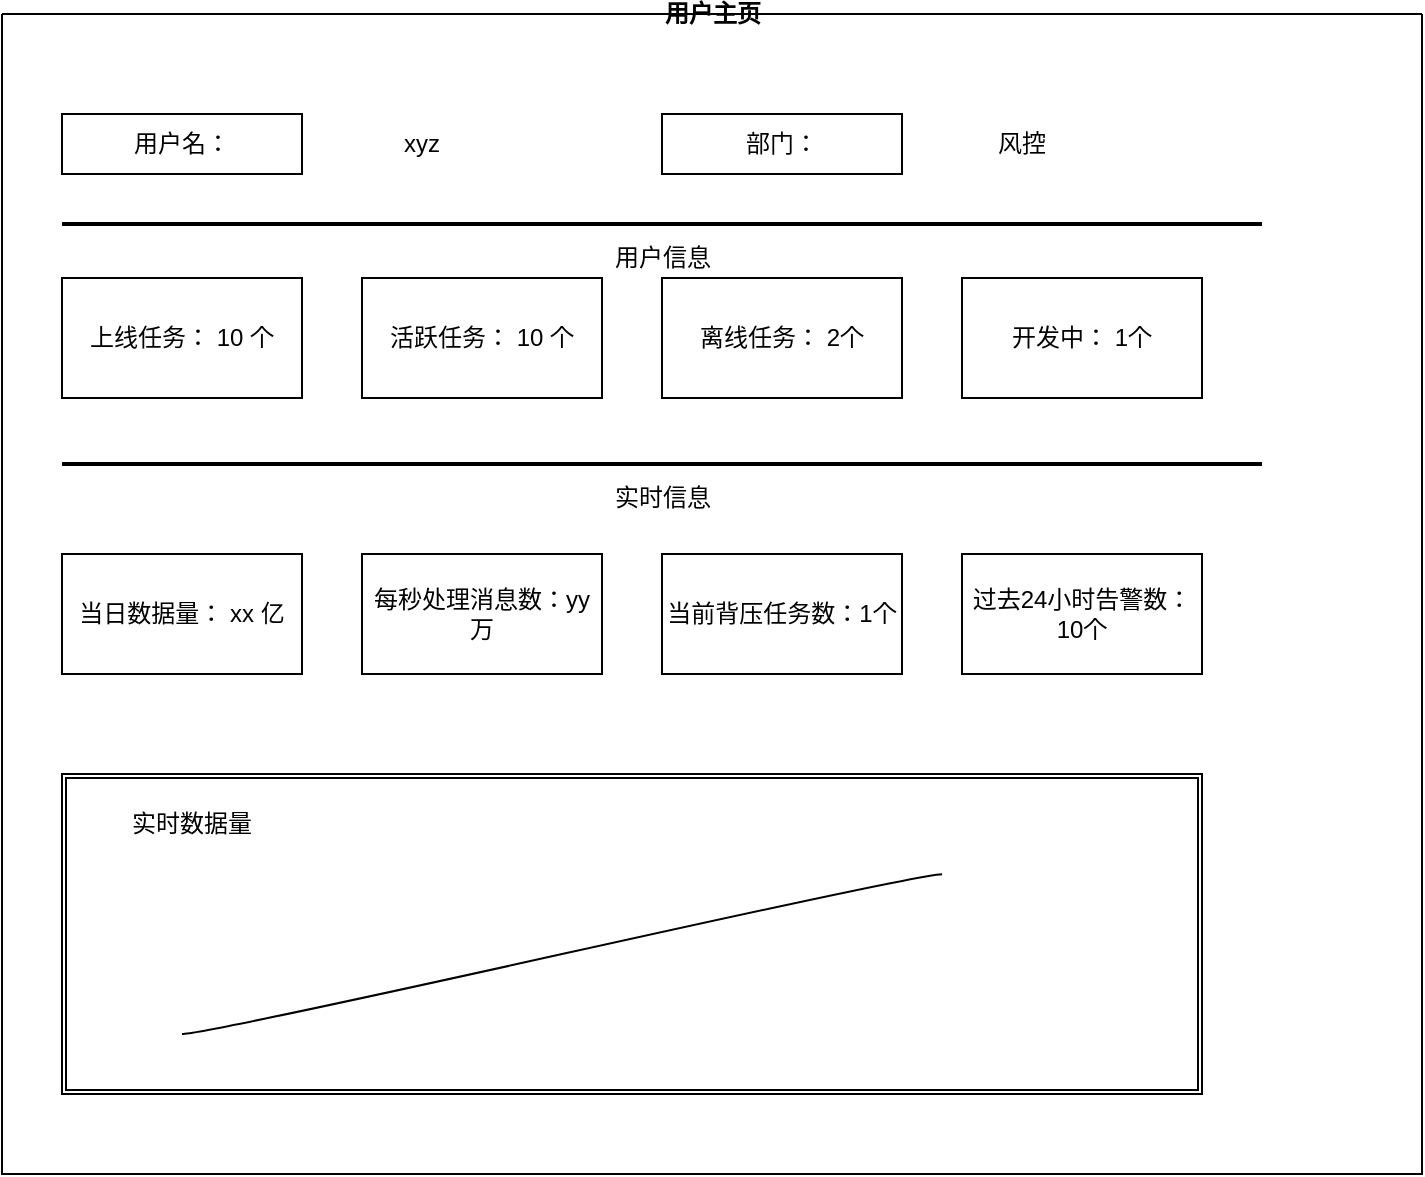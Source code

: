 <mxfile version="16.5.5" type="github">
  <diagram id="prtHgNgQTEPvFCAcTncT" name="Page-1">
    <mxGraphModel dx="1426" dy="698" grid="1" gridSize="10" guides="1" tooltips="1" connect="1" arrows="1" fold="1" page="1" pageScale="1" pageWidth="827" pageHeight="1169" math="0" shadow="0">
      <root>
        <mxCell id="0" />
        <mxCell id="1" parent="0" />
        <mxCell id="dNxyNK7c78bLwvsdeMH5-11" value="用户主页" style="swimlane;html=1;startSize=0;horizontal=1;containerType=tree;glass=0;" parent="1" vertex="1">
          <mxGeometry x="40" y="80" width="710" height="580" as="geometry" />
        </mxCell>
        <mxCell id="d90tsKMieC8giStLm-Mb-1" value="用户名：" style="rounded=0;whiteSpace=wrap;html=1;" vertex="1" parent="dNxyNK7c78bLwvsdeMH5-11">
          <mxGeometry x="30" y="50" width="120" height="30" as="geometry" />
        </mxCell>
        <mxCell id="d90tsKMieC8giStLm-Mb-2" value="上线任务： 10 个" style="rounded=0;whiteSpace=wrap;html=1;" vertex="1" parent="dNxyNK7c78bLwvsdeMH5-11">
          <mxGeometry x="30" y="132" width="120" height="60" as="geometry" />
        </mxCell>
        <mxCell id="d90tsKMieC8giStLm-Mb-3" value="活跃任务： 10 个" style="rounded=0;whiteSpace=wrap;html=1;" vertex="1" parent="dNxyNK7c78bLwvsdeMH5-11">
          <mxGeometry x="180" y="132" width="120" height="60" as="geometry" />
        </mxCell>
        <mxCell id="d90tsKMieC8giStLm-Mb-4" value="当日数据量： xx 亿" style="rounded=0;whiteSpace=wrap;html=1;" vertex="1" parent="dNxyNK7c78bLwvsdeMH5-11">
          <mxGeometry x="30" y="270" width="120" height="60" as="geometry" />
        </mxCell>
        <mxCell id="d90tsKMieC8giStLm-Mb-5" value="每秒处理消息数：yy 万" style="rounded=0;whiteSpace=wrap;html=1;" vertex="1" parent="dNxyNK7c78bLwvsdeMH5-11">
          <mxGeometry x="180" y="270" width="120" height="60" as="geometry" />
        </mxCell>
        <mxCell id="d90tsKMieC8giStLm-Mb-9" value="xyz" style="text;html=1;strokeColor=none;fillColor=none;align=center;verticalAlign=middle;whiteSpace=wrap;rounded=0;" vertex="1" parent="dNxyNK7c78bLwvsdeMH5-11">
          <mxGeometry x="180" y="50" width="60" height="30" as="geometry" />
        </mxCell>
        <mxCell id="d90tsKMieC8giStLm-Mb-13" value="用户信息" style="line;strokeWidth=2;html=1;" vertex="1" parent="dNxyNK7c78bLwvsdeMH5-11">
          <mxGeometry x="30" y="100" width="600" height="10" as="geometry" />
        </mxCell>
        <mxCell id="d90tsKMieC8giStLm-Mb-14" value="离线任务： 2个" style="rounded=0;whiteSpace=wrap;html=1;" vertex="1" parent="dNxyNK7c78bLwvsdeMH5-11">
          <mxGeometry x="330" y="132" width="120" height="60" as="geometry" />
        </mxCell>
        <mxCell id="d90tsKMieC8giStLm-Mb-15" value="开发中： 1个" style="rounded=0;whiteSpace=wrap;html=1;" vertex="1" parent="dNxyNK7c78bLwvsdeMH5-11">
          <mxGeometry x="480" y="132" width="120" height="60" as="geometry" />
        </mxCell>
        <mxCell id="d90tsKMieC8giStLm-Mb-16" value="实时信息" style="line;strokeWidth=2;html=1;" vertex="1" parent="dNxyNK7c78bLwvsdeMH5-11">
          <mxGeometry x="30" y="220" width="600" height="10" as="geometry" />
        </mxCell>
        <mxCell id="d90tsKMieC8giStLm-Mb-17" value="部门：" style="rounded=0;whiteSpace=wrap;html=1;" vertex="1" parent="dNxyNK7c78bLwvsdeMH5-11">
          <mxGeometry x="330" y="50" width="120" height="30" as="geometry" />
        </mxCell>
        <mxCell id="d90tsKMieC8giStLm-Mb-18" value="风控" style="text;html=1;strokeColor=none;fillColor=none;align=center;verticalAlign=middle;whiteSpace=wrap;rounded=0;" vertex="1" parent="dNxyNK7c78bLwvsdeMH5-11">
          <mxGeometry x="480" y="50" width="60" height="30" as="geometry" />
        </mxCell>
        <mxCell id="d90tsKMieC8giStLm-Mb-19" value="当前背压任务数：1个" style="rounded=0;whiteSpace=wrap;html=1;" vertex="1" parent="dNxyNK7c78bLwvsdeMH5-11">
          <mxGeometry x="330" y="270" width="120" height="60" as="geometry" />
        </mxCell>
        <mxCell id="d90tsKMieC8giStLm-Mb-20" value="过去24小时告警数：10个" style="rounded=0;whiteSpace=wrap;html=1;" vertex="1" parent="dNxyNK7c78bLwvsdeMH5-11">
          <mxGeometry x="480" y="270" width="120" height="60" as="geometry" />
        </mxCell>
        <mxCell id="d90tsKMieC8giStLm-Mb-21" value="" style="shape=ext;double=1;rounded=0;whiteSpace=wrap;html=1;" vertex="1" parent="dNxyNK7c78bLwvsdeMH5-11">
          <mxGeometry x="30" y="380" width="570" height="160" as="geometry" />
        </mxCell>
        <mxCell id="d90tsKMieC8giStLm-Mb-7" value="" style="edgeStyle=entityRelationEdgeStyle;startArrow=none;endArrow=none;segment=10;curved=1;rounded=0;entryX=0.772;entryY=0.313;entryDx=0;entryDy=0;entryPerimeter=0;" edge="1" target="d90tsKMieC8giStLm-Mb-21" parent="dNxyNK7c78bLwvsdeMH5-11">
          <mxGeometry relative="1" as="geometry">
            <mxPoint x="90" y="510" as="sourcePoint" />
            <mxPoint x="260" y="470" as="targetPoint" />
          </mxGeometry>
        </mxCell>
        <mxCell id="d90tsKMieC8giStLm-Mb-22" value="实时数据量" style="text;html=1;strokeColor=none;fillColor=none;align=center;verticalAlign=middle;whiteSpace=wrap;rounded=0;" vertex="1" parent="dNxyNK7c78bLwvsdeMH5-11">
          <mxGeometry x="50" y="390" width="90" height="30" as="geometry" />
        </mxCell>
      </root>
    </mxGraphModel>
  </diagram>
</mxfile>
